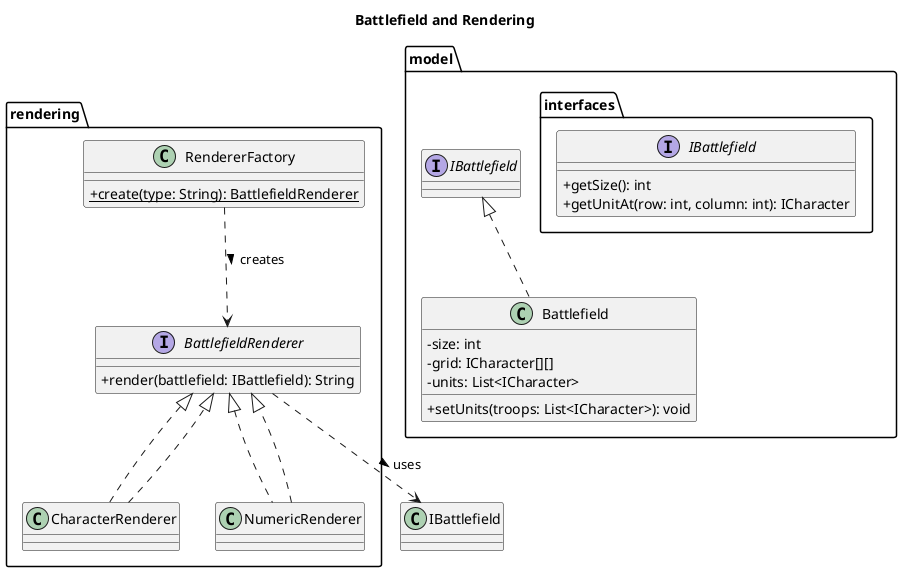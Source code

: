 @startuml
' Battlefield and Rendering Architecture

title Battlefield and Rendering

skinparam classAttributeIconSize 0

package "model" {
    class Battlefield implements IBattlefield {
        - size: int
        - grid: ICharacter[][]
        - units: List<ICharacter>
        + setUnits(troops: List<ICharacter>): void
    }
}

package "model.interfaces" {
    interface IBattlefield {
        + getSize(): int
        + getUnitAt(row: int, column: int): ICharacter
    }
}

package "rendering" {
    interface BattlefieldRenderer {
        + render(battlefield: IBattlefield): String
    }

    class RendererFactory {
        + {static} create(type: String): BattlefieldRenderer
    }

    class CharacterRenderer implements BattlefieldRenderer
    class NumericRenderer implements BattlefieldRenderer
}

' Relationships
BattlefieldRenderer ..> IBattlefield : uses >
RendererFactory ..> BattlefieldRenderer : creates >

CharacterRenderer ..|> BattlefieldRenderer
NumericRenderer ..|> BattlefieldRenderer

@enduml
